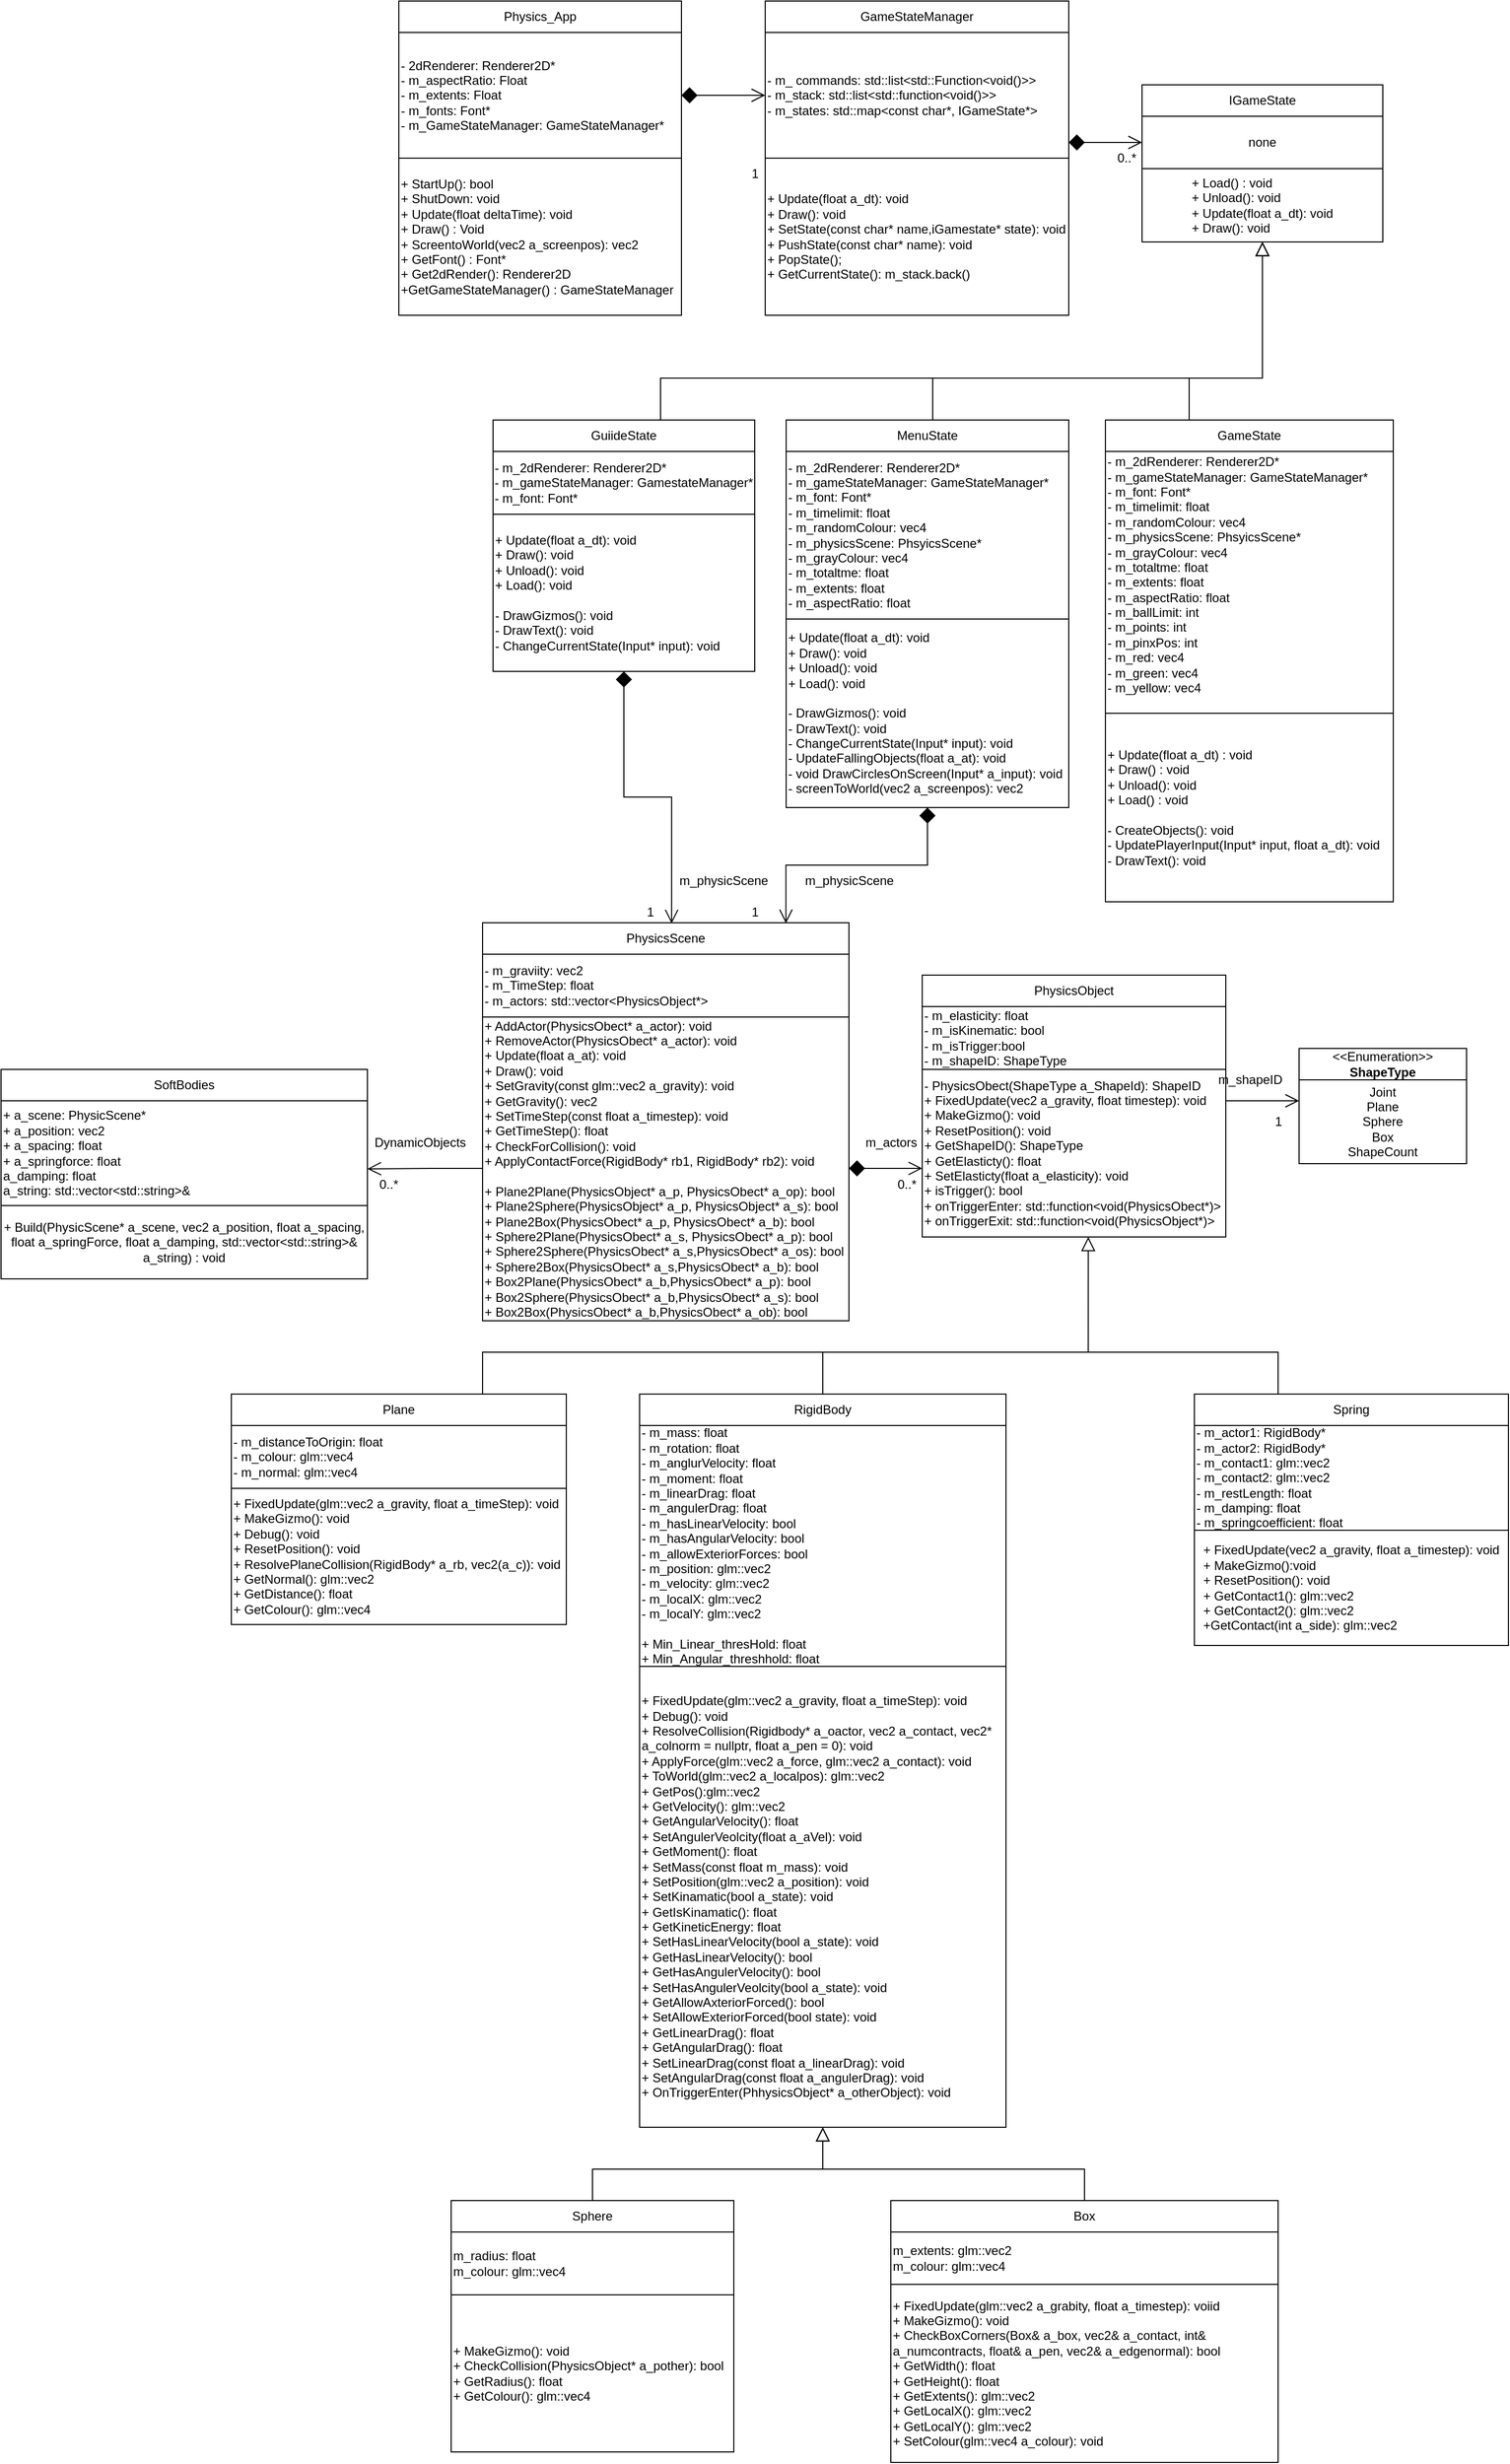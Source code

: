 <mxfile version="14.9.2" type="device"><diagram id="y2foaVJ9MmGZgxcV7MFY" name="Page-1"><mxGraphModel dx="3220" dy="1270" grid="1" gridSize="10" guides="1" tooltips="1" connect="1" arrows="1" fold="1" page="1" pageScale="1" pageWidth="850" pageHeight="1100" math="0" shadow="0"><root><mxCell id="0"/><mxCell id="1" parent="0"/><mxCell id="lzYCken8d5aTNJ9_6vh6-2" value="Physics_App" style="rounded=0;whiteSpace=wrap;html=1;" vertex="1" parent="1"><mxGeometry x="-30" y="30" width="270" height="30" as="geometry"/></mxCell><mxCell id="lzYCken8d5aTNJ9_6vh6-108" style="edgeStyle=orthogonalEdgeStyle;rounded=0;jumpSize=10;orthogonalLoop=1;jettySize=auto;html=1;startArrow=diamond;startFill=1;endArrow=open;endFill=0;startSize=13;endSize=11;strokeColor=#000000;strokeWidth=1;" edge="1" parent="1" source="lzYCken8d5aTNJ9_6vh6-3" target="lzYCken8d5aTNJ9_6vh6-21"><mxGeometry relative="1" as="geometry"/></mxCell><mxCell id="lzYCken8d5aTNJ9_6vh6-3" value="- 2dRenderer: Renderer2D*&lt;br&gt;- m_aspectRatio: Float&lt;br&gt;- m_extents: Float&lt;br&gt;- m_fonts: Font*&lt;br&gt;- m_GameStateManager: GameStateManager*" style="rounded=0;whiteSpace=wrap;html=1;align=left;" vertex="1" parent="1"><mxGeometry x="-30" y="60" width="270" height="120" as="geometry"/></mxCell><mxCell id="lzYCken8d5aTNJ9_6vh6-4" value="+ StartUp(): bool&lt;br&gt;+ ShutDown: void&lt;br&gt;+ Update(float deltaTime): void&lt;br&gt;+ Draw() : Void&lt;br&gt;+ ScreentoWorld(vec2 a_screenpos): vec2&lt;br&gt;+ GetFont() : Font*&lt;br&gt;+ Get2dRender(): Renderer2D&lt;br&gt;+GetGameStateManager() : GameStateManager" style="rounded=0;whiteSpace=wrap;html=1;align=left;" vertex="1" parent="1"><mxGeometry x="-30" y="180" width="270" height="150" as="geometry"/></mxCell><mxCell id="lzYCken8d5aTNJ9_6vh6-18" style="edgeStyle=orthogonalEdgeStyle;rounded=0;orthogonalLoop=1;jettySize=auto;html=1;exitX=0.5;exitY=1;exitDx=0;exitDy=0;" edge="1" parent="1" source="lzYCken8d5aTNJ9_6vh6-4" target="lzYCken8d5aTNJ9_6vh6-4"><mxGeometry relative="1" as="geometry"/></mxCell><mxCell id="lzYCken8d5aTNJ9_6vh6-20" value="GameStateManager" style="rounded=0;whiteSpace=wrap;html=1;" vertex="1" parent="1"><mxGeometry x="320" y="30" width="290" height="30" as="geometry"/></mxCell><mxCell id="lzYCken8d5aTNJ9_6vh6-107" style="edgeStyle=orthogonalEdgeStyle;rounded=0;jumpSize=10;orthogonalLoop=1;jettySize=auto;html=1;entryX=0;entryY=0.5;entryDx=0;entryDy=0;startArrow=diamond;startFill=1;endArrow=open;endFill=0;startSize=13;endSize=11;strokeColor=#000000;strokeWidth=1;" edge="1" parent="1" source="lzYCken8d5aTNJ9_6vh6-21" target="lzYCken8d5aTNJ9_6vh6-24"><mxGeometry relative="1" as="geometry"><Array as="points"><mxPoint x="610" y="165"/><mxPoint x="610" y="165"/></Array></mxGeometry></mxCell><mxCell id="lzYCken8d5aTNJ9_6vh6-21" value="&lt;div&gt;&lt;span&gt;- m_ commands: std::list&amp;lt;std::Function&amp;lt;void()&amp;gt;&amp;gt;&lt;/span&gt;&lt;/div&gt;- m_stack: std::list&amp;lt;std::function&amp;lt;void()&amp;gt;&amp;gt;&lt;br&gt;- m_states: std::map&amp;lt;const char*, IGameState*&amp;gt;" style="rounded=0;whiteSpace=wrap;html=1;align=left;" vertex="1" parent="1"><mxGeometry x="320" y="60" width="290" height="120" as="geometry"/></mxCell><mxCell id="lzYCken8d5aTNJ9_6vh6-22" value="+ Update(float a_dt): void&lt;br&gt;+ Draw(): void&lt;br&gt;+ SetState(const char* name,iGamestate* state): void&lt;br&gt;+ PushState(const char* name): void&lt;br&gt;+ PopState();&lt;br&gt;+ GetCurrentState(): m_stack.back()" style="rounded=0;whiteSpace=wrap;html=1;align=left;" vertex="1" parent="1"><mxGeometry x="320" y="180" width="290" height="150" as="geometry"/></mxCell><mxCell id="lzYCken8d5aTNJ9_6vh6-23" value="IGameState" style="rounded=0;whiteSpace=wrap;html=1;" vertex="1" parent="1"><mxGeometry x="680" y="110" width="230" height="30" as="geometry"/></mxCell><mxCell id="lzYCken8d5aTNJ9_6vh6-24" value="none" style="rounded=0;whiteSpace=wrap;html=1;" vertex="1" parent="1"><mxGeometry x="680" y="140" width="230" height="50" as="geometry"/></mxCell><mxCell id="lzYCken8d5aTNJ9_6vh6-25" value="&lt;div style=&quot;text-align: left&quot;&gt;&lt;span&gt;+ Load() : void&lt;/span&gt;&lt;/div&gt;&lt;div style=&quot;text-align: left&quot;&gt;&lt;span&gt;+ Unload(): void&lt;/span&gt;&lt;/div&gt;&lt;div style=&quot;text-align: left&quot;&gt;&lt;span&gt;+ Update(float a_dt): void&lt;/span&gt;&lt;/div&gt;&lt;div style=&quot;text-align: left&quot;&gt;&lt;span&gt;+ Draw(): void&lt;/span&gt;&lt;/div&gt;" style="rounded=0;whiteSpace=wrap;html=1;" vertex="1" parent="1"><mxGeometry x="680" y="190" width="230" height="70" as="geometry"/></mxCell><mxCell id="lzYCken8d5aTNJ9_6vh6-26" value="PhysicsScene" style="rounded=0;whiteSpace=wrap;html=1;" vertex="1" parent="1"><mxGeometry x="50" y="910" width="350" height="30" as="geometry"/></mxCell><mxCell id="lzYCken8d5aTNJ9_6vh6-114" style="edgeStyle=orthogonalEdgeStyle;rounded=0;jumpSize=10;orthogonalLoop=1;jettySize=auto;html=1;entryX=1;entryY=0.636;entryDx=0;entryDy=0;entryPerimeter=0;startArrow=none;startFill=0;endArrow=open;endFill=0;startSize=13;endSize=11;strokeColor=#000000;strokeWidth=1;" edge="1" parent="1" source="lzYCken8d5aTNJ9_6vh6-27" target="lzYCken8d5aTNJ9_6vh6-103"><mxGeometry relative="1" as="geometry"/></mxCell><mxCell id="lzYCken8d5aTNJ9_6vh6-119" style="edgeStyle=orthogonalEdgeStyle;rounded=0;jumpSize=10;orthogonalLoop=1;jettySize=auto;html=1;entryX=0;entryY=0.591;entryDx=0;entryDy=0;entryPerimeter=0;startArrow=diamond;startFill=1;endArrow=open;endFill=0;startSize=13;endSize=11;strokeColor=#000000;strokeWidth=1;" edge="1" parent="1" source="lzYCken8d5aTNJ9_6vh6-27" target="lzYCken8d5aTNJ9_6vh6-31"><mxGeometry relative="1" as="geometry"/></mxCell><mxCell id="lzYCken8d5aTNJ9_6vh6-27" value="+ AddActor(PhysicsObect* a_actor): void&lt;br&gt;+ RemoveActor(PhysicsObect* a_actor): void&lt;br&gt;+ Update(float a_at): void&lt;br&gt;+ Draw(): void&lt;br&gt;+ SetGravity(const glm::vec2 a_gravity): void&lt;br&gt;+ GetGravity(): vec2&lt;br&gt;+ SetTimeStep(const float a_timestep): void&lt;br&gt;+ GetTimeStep(): float&lt;br&gt;+ CheckForCollision(): void&lt;br&gt;+ ApplyContactForce(RigidBody* rb1, RigidBody* rb2): void&lt;br&gt;&lt;br&gt;+ Plane2Plane(PhysicsObject* a_p, PhysicsObect* a_op): bool&lt;br&gt;+ Plane2Sphere(PhysicsObject* a_p, PhysicsObject* a_s): bool&lt;br&gt;+ Plane2Box(PhysicsObect* a_p, PhysicsObect* a_b): bool&lt;br&gt;+ Sphere2Plane(PhysicsObect* a_s, PhysicsObect* a_p): bool&lt;br&gt;+ Sphere2Sphere(PhysicsObect* a_s,PhysicsObect* a_os): bool&lt;br&gt;+ Sphere2Box(PhysicsObect* a_s,PhysicsObect* a_b): bool&lt;br&gt;+ Box2Plane(PhysicsObect* a_b,PhysicsObect* a_p): bool&lt;br&gt;+ Box2Sphere(PhysicsObect* a_b,PhysicsObect* a_s): bool&lt;br&gt;+ Box2Box(PhysicsObect* a_b,PhysicsObect* a_ob): bool" style="rounded=0;whiteSpace=wrap;html=1;align=left;" vertex="1" parent="1"><mxGeometry x="50" y="999" width="350" height="291" as="geometry"/></mxCell><mxCell id="lzYCken8d5aTNJ9_6vh6-28" value="- m_graviity: vec2&lt;br&gt;- m_TimeStep: float&lt;br&gt;- m_actors: std::vector&amp;lt;PhysicsObject*&amp;gt;&lt;br&gt;" style="rounded=0;whiteSpace=wrap;html=1;align=left;" vertex="1" parent="1"><mxGeometry x="50" y="940" width="350" height="60" as="geometry"/></mxCell><mxCell id="lzYCken8d5aTNJ9_6vh6-29" value="PhysicsObject" style="rounded=0;whiteSpace=wrap;html=1;" vertex="1" parent="1"><mxGeometry x="470" y="960" width="290" height="30" as="geometry"/></mxCell><mxCell id="lzYCken8d5aTNJ9_6vh6-30" value="- m_elasticity: float&lt;br&gt;- m_isKinematic: bool&lt;br&gt;- m_isTrigger:bool&lt;br&gt;- m_shapeID: ShapeType" style="rounded=0;whiteSpace=wrap;html=1;align=left;" vertex="1" parent="1"><mxGeometry x="470" y="990" width="290" height="60" as="geometry"/></mxCell><mxCell id="lzYCken8d5aTNJ9_6vh6-78" style="edgeStyle=orthogonalEdgeStyle;rounded=0;jumpSize=10;orthogonalLoop=1;jettySize=auto;html=1;entryX=0;entryY=0.25;entryDx=0;entryDy=0;startArrow=none;startFill=0;endArrow=open;endFill=0;startSize=13;endSize=11;strokeColor=#000000;strokeWidth=1;" edge="1" parent="1" source="lzYCken8d5aTNJ9_6vh6-31" target="lzYCken8d5aTNJ9_6vh6-72"><mxGeometry relative="1" as="geometry"><Array as="points"><mxPoint x="630" y="1080"/><mxPoint x="630" y="1080"/></Array></mxGeometry></mxCell><mxCell id="lzYCken8d5aTNJ9_6vh6-31" value="- PhysicsObect(ShapeType a_ShapeId): ShapeID&lt;br&gt;+ FixedUpdate(vec2 a_gravity, float timestep): void&lt;br&gt;+ MakeGizmo(): void&lt;br&gt;+ ResetPosition(): void&lt;br&gt;+ GetShapeID(): ShapeType&lt;br&gt;+ GetElasticty(): float&lt;br&gt;+ SetElasticty(float a_elasticity): void&lt;br&gt;+ isTrigger(): bool&lt;br&gt;+ onTriggerEnter: std::function&amp;lt;void(PhysicsObect*)&amp;gt;&amp;nbsp;&lt;br&gt;+ onTriggerExit: std::function&amp;lt;void(PhysicsObject*)&amp;gt;" style="rounded=0;whiteSpace=wrap;html=1;align=left;" vertex="1" parent="1"><mxGeometry x="470" y="1050" width="290" height="160" as="geometry"/></mxCell><mxCell id="lzYCken8d5aTNJ9_6vh6-121" style="edgeStyle=orthogonalEdgeStyle;rounded=0;jumpSize=10;orthogonalLoop=1;jettySize=auto;html=1;entryX=0.547;entryY=1;entryDx=0;entryDy=0;entryPerimeter=0;startArrow=none;startFill=0;endArrow=block;endFill=0;startSize=13;endSize=11;strokeColor=#000000;strokeWidth=1;" edge="1" parent="1" source="lzYCken8d5aTNJ9_6vh6-32" target="lzYCken8d5aTNJ9_6vh6-31"><mxGeometry relative="1" as="geometry"><Array as="points"><mxPoint x="375" y="1320"/><mxPoint x="629" y="1320"/></Array></mxGeometry></mxCell><mxCell id="lzYCken8d5aTNJ9_6vh6-32" value="RigidBody" style="rounded=0;whiteSpace=wrap;html=1;" vertex="1" parent="1"><mxGeometry x="200" y="1360" width="350" height="30" as="geometry"/></mxCell><mxCell id="lzYCken8d5aTNJ9_6vh6-33" value="- m_actor1: RigidBody*&lt;br&gt;- m_actor2: RigidBody*&lt;br&gt;- m_contact1: glm::vec2&lt;br&gt;- m_contact2: glm::vec2&amp;nbsp;&lt;br&gt;- m_restLength: float&lt;br&gt;- m_damping: float&lt;br&gt;- m_springcoefficient: float" style="rounded=0;whiteSpace=wrap;html=1;align=left;" vertex="1" parent="1"><mxGeometry x="730" y="1390" width="300" height="100" as="geometry"/></mxCell><mxCell id="lzYCken8d5aTNJ9_6vh6-34" value="&lt;div&gt;+ FixedUpdate(vec2 a_gravity, float a_timestep): void&lt;/div&gt;&lt;div style=&quot;text-align: left&quot;&gt;+ MakeGizmo():void&lt;/div&gt;&lt;div style=&quot;text-align: left&quot;&gt;+ ResetPosition(): void&lt;/div&gt;&lt;div style=&quot;text-align: left&quot;&gt;+ GetContact1(): glm::vec2&lt;/div&gt;&lt;div style=&quot;text-align: left&quot;&gt;+ GetContact2(): glm::vec2&lt;/div&gt;&lt;div style=&quot;text-align: left&quot;&gt;+GetContact(int a_side): glm::vec2&lt;/div&gt;" style="rounded=0;whiteSpace=wrap;html=1;" vertex="1" parent="1"><mxGeometry x="730" y="1490" width="300" height="110" as="geometry"/></mxCell><mxCell id="lzYCken8d5aTNJ9_6vh6-44" value="1" style="text;html=1;align=center;verticalAlign=middle;resizable=0;points=[];autosize=1;strokeColor=none;" vertex="1" parent="1"><mxGeometry x="300" y="185" width="20" height="20" as="geometry"/></mxCell><mxCell id="lzYCken8d5aTNJ9_6vh6-84" style="edgeStyle=orthogonalEdgeStyle;rounded=0;jumpSize=10;orthogonalLoop=1;jettySize=auto;html=1;entryX=0.5;entryY=1;entryDx=0;entryDy=0;startArrow=none;startFill=0;endArrow=block;endFill=0;startSize=13;endSize=11;strokeColor=#000000;strokeWidth=1;" edge="1" parent="1" source="lzYCken8d5aTNJ9_6vh6-47" target="lzYCken8d5aTNJ9_6vh6-25"><mxGeometry relative="1" as="geometry"><Array as="points"><mxPoint x="725" y="390"/><mxPoint x="795" y="390"/></Array></mxGeometry></mxCell><mxCell id="lzYCken8d5aTNJ9_6vh6-47" value="GameState" style="rounded=0;whiteSpace=wrap;html=1;" vertex="1" parent="1"><mxGeometry x="645" y="430" width="275" height="30" as="geometry"/></mxCell><mxCell id="lzYCken8d5aTNJ9_6vh6-48" value="&lt;span style=&quot;font-family: &amp;#34;helvetica&amp;#34;&quot;&gt;- m_2dRenderer: Renderer2D*&lt;/span&gt;&lt;br&gt;&lt;span&gt;- m_gameStateManager: GameStateManager*&lt;/span&gt;&lt;br&gt;&lt;span&gt;- m_font: Font*&lt;/span&gt;&lt;br&gt;&lt;span&gt;- m_timelimit: float&lt;/span&gt;&lt;br&gt;&lt;span&gt;- m_randomColour: vec4&lt;/span&gt;&lt;br&gt;&lt;span&gt;- m_physicsScene: PhsyicsScene*&lt;/span&gt;&lt;br&gt;&lt;span&gt;- m_grayColour: vec4&lt;/span&gt;&lt;br&gt;&lt;span&gt;- m_totaltme: float&lt;/span&gt;&lt;br&gt;&lt;span&gt;- m_extents: float&lt;/span&gt;&lt;br&gt;&lt;div&gt;&lt;span&gt;- m_aspectRatio: float&lt;/span&gt;&lt;/div&gt;&lt;div&gt;&lt;span&gt;- m_ballLimit: int&lt;/span&gt;&lt;/div&gt;&lt;div&gt;&lt;span&gt;- m_points: int&lt;/span&gt;&lt;/div&gt;&lt;div&gt;&lt;span&gt;- m_pinxPos: int&lt;/span&gt;&lt;/div&gt;&lt;div&gt;&lt;span&gt;- m_red: vec4&lt;/span&gt;&lt;/div&gt;&lt;div&gt;&lt;span&gt;- m_green: vec4&lt;/span&gt;&lt;/div&gt;&lt;div&gt;&lt;span&gt;- m_yellow: vec4&lt;/span&gt;&lt;/div&gt;&lt;div&gt;&lt;span&gt;&lt;br&gt;&lt;/span&gt;&lt;/div&gt;" style="rounded=0;whiteSpace=wrap;html=1;align=left;" vertex="1" parent="1"><mxGeometry x="645" y="460" width="275" height="250" as="geometry"/></mxCell><mxCell id="lzYCken8d5aTNJ9_6vh6-49" value="+ Update(float a_dt) : void&lt;br&gt;+ Draw() : void&lt;br&gt;+ Unload(): void&lt;br&gt;+ Load() : void&lt;br&gt;&lt;br&gt;- CreateObjects(): void&lt;br&gt;- UpdatePlayerInput(Input* input, float a_dt): void&lt;br&gt;- DrawText(): void" style="rounded=0;whiteSpace=wrap;html=1;align=left;" vertex="1" parent="1"><mxGeometry x="645" y="710" width="275" height="180" as="geometry"/></mxCell><mxCell id="lzYCken8d5aTNJ9_6vh6-85" style="edgeStyle=orthogonalEdgeStyle;rounded=0;jumpSize=10;orthogonalLoop=1;jettySize=auto;html=1;entryX=0.5;entryY=1;entryDx=0;entryDy=0;startArrow=none;startFill=0;endArrow=block;endFill=0;startSize=13;endSize=11;strokeColor=#000000;strokeWidth=1;" edge="1" parent="1" source="lzYCken8d5aTNJ9_6vh6-53" target="lzYCken8d5aTNJ9_6vh6-25"><mxGeometry relative="1" as="geometry"><Array as="points"><mxPoint x="480" y="390"/><mxPoint x="795" y="390"/></Array></mxGeometry></mxCell><mxCell id="lzYCken8d5aTNJ9_6vh6-53" value="MenuState" style="rounded=0;whiteSpace=wrap;html=1;" vertex="1" parent="1"><mxGeometry x="340" y="430" width="270" height="30" as="geometry"/></mxCell><mxCell id="lzYCken8d5aTNJ9_6vh6-54" value="&lt;div style=&quot;text-align: left&quot;&gt;&lt;span&gt;- m_2dRenderer: Renderer2D*&lt;/span&gt;&lt;/div&gt;&lt;div style=&quot;text-align: left&quot;&gt;- m_gameStateManager: GamestateManager*&lt;/div&gt;&lt;div style=&quot;text-align: left&quot;&gt;- m_font: Font*&lt;/div&gt;" style="rounded=0;whiteSpace=wrap;html=1;" vertex="1" parent="1"><mxGeometry x="60" y="460" width="250" height="60" as="geometry"/></mxCell><mxCell id="lzYCken8d5aTNJ9_6vh6-113" style="edgeStyle=orthogonalEdgeStyle;rounded=0;jumpSize=10;orthogonalLoop=1;jettySize=auto;html=1;entryX=0.516;entryY=0.022;entryDx=0;entryDy=0;entryPerimeter=0;startArrow=diamond;startFill=1;endArrow=open;endFill=0;startSize=13;endSize=11;strokeColor=#000000;strokeWidth=1;" edge="1" parent="1" source="lzYCken8d5aTNJ9_6vh6-55" target="lzYCken8d5aTNJ9_6vh6-26"><mxGeometry relative="1" as="geometry"/></mxCell><mxCell id="lzYCken8d5aTNJ9_6vh6-55" value="+ Update(float a_dt): void&lt;br&gt;+ Draw(): void&lt;br&gt;+ Unload(): void&lt;br&gt;+ Load(): void&lt;br&gt;&lt;br&gt;- DrawGizmos(): void&lt;br&gt;- DrawText(): void&lt;br&gt;- ChangeCurrentState(Input* input): void" style="rounded=0;whiteSpace=wrap;html=1;align=left;" vertex="1" parent="1"><mxGeometry x="60" y="520" width="250" height="150" as="geometry"/></mxCell><mxCell id="lzYCken8d5aTNJ9_6vh6-86" style="edgeStyle=orthogonalEdgeStyle;rounded=0;jumpSize=10;orthogonalLoop=1;jettySize=auto;html=1;entryX=0.5;entryY=1;entryDx=0;entryDy=0;startArrow=none;startFill=0;endArrow=block;endFill=0;startSize=13;endSize=11;strokeColor=#000000;strokeWidth=1;" edge="1" parent="1" source="lzYCken8d5aTNJ9_6vh6-56" target="lzYCken8d5aTNJ9_6vh6-25"><mxGeometry relative="1" as="geometry"><Array as="points"><mxPoint x="220" y="390"/><mxPoint x="795" y="390"/></Array></mxGeometry></mxCell><mxCell id="lzYCken8d5aTNJ9_6vh6-56" value="GuiideState" style="rounded=0;whiteSpace=wrap;html=1;" vertex="1" parent="1"><mxGeometry x="60" y="430" width="250" height="30" as="geometry"/></mxCell><mxCell id="lzYCken8d5aTNJ9_6vh6-57" value="&lt;span style=&quot;font-family: &amp;#34;helvetica&amp;#34;&quot;&gt;- m_2dRenderer: Renderer2D*&lt;/span&gt;&lt;br&gt;- m_gameStateManager: GameStateManager*&lt;br&gt;- m_font: Font*&lt;br&gt;- m_timelimit: float&lt;br&gt;- m_randomColour: vec4&lt;br&gt;- m_physicsScene: PhsyicsScene*&lt;br&gt;- m_grayColour: vec4&lt;br&gt;- m_totaltme: float&lt;br&gt;- m_extents: float&lt;br&gt;- m_aspectRatio: float" style="rounded=0;whiteSpace=wrap;html=1;align=left;verticalAlign=middle;" vertex="1" parent="1"><mxGeometry x="340" y="460" width="270" height="160" as="geometry"/></mxCell><mxCell id="lzYCken8d5aTNJ9_6vh6-109" style="edgeStyle=orthogonalEdgeStyle;rounded=0;jumpSize=10;orthogonalLoop=1;jettySize=auto;html=1;entryX=0.828;entryY=0.017;entryDx=0;entryDy=0;entryPerimeter=0;startArrow=diamond;startFill=1;endArrow=open;endFill=0;startSize=13;endSize=11;strokeColor=#000000;strokeWidth=1;" edge="1" parent="1" source="lzYCken8d5aTNJ9_6vh6-58" target="lzYCken8d5aTNJ9_6vh6-26"><mxGeometry relative="1" as="geometry"/></mxCell><mxCell id="lzYCken8d5aTNJ9_6vh6-58" value="+ Update(float a_dt): void&lt;br&gt;+ Draw(): void&lt;br&gt;+ Unload(): void&lt;br&gt;+ Load(): void&lt;br&gt;&lt;br&gt;- DrawGizmos(): void&lt;br&gt;- DrawText(): void&lt;br&gt;- ChangeCurrentState(Input* input): void&lt;br&gt;- UpdateFallingObjects(float a_at): void&lt;br&gt;- void DrawCirclesOnScreen(Input* a_input): void&lt;br&gt;- screenToWorld(vec2 a_screenpos): vec2" style="rounded=0;whiteSpace=wrap;html=1;align=left;" vertex="1" parent="1"><mxGeometry x="340" y="620" width="270" height="180" as="geometry"/></mxCell><mxCell id="lzYCken8d5aTNJ9_6vh6-63" value="0..*" style="text;html=1;align=center;verticalAlign=middle;resizable=0;points=[];autosize=1;strokeColor=none;" vertex="1" parent="1"><mxGeometry x="650" y="170" width="30" height="20" as="geometry"/></mxCell><mxCell id="lzYCken8d5aTNJ9_6vh6-69" value="1" style="text;html=1;align=center;verticalAlign=middle;resizable=0;points=[];autosize=1;strokeColor=none;" vertex="1" parent="1"><mxGeometry x="300" y="890" width="20" height="20" as="geometry"/></mxCell><mxCell id="lzYCken8d5aTNJ9_6vh6-70" value="1" style="text;html=1;align=center;verticalAlign=middle;resizable=0;points=[];autosize=1;strokeColor=none;" vertex="1" parent="1"><mxGeometry x="200" y="890" width="20" height="20" as="geometry"/></mxCell><mxCell id="lzYCken8d5aTNJ9_6vh6-71" value="&amp;lt;&amp;lt;Enumeration&amp;gt;&amp;gt;&lt;br&gt;&lt;b&gt;ShapeType&lt;/b&gt;" style="rounded=0;whiteSpace=wrap;html=1;" vertex="1" parent="1"><mxGeometry x="830" y="1030" width="160" height="30" as="geometry"/></mxCell><mxCell id="lzYCken8d5aTNJ9_6vh6-72" value="Joint&lt;br&gt;Plane&lt;br&gt;Sphere&lt;br&gt;Box&lt;br&gt;ShapeCount" style="rounded=0;whiteSpace=wrap;html=1;" vertex="1" parent="1"><mxGeometry x="830" y="1060" width="160" height="80" as="geometry"/></mxCell><mxCell id="lzYCken8d5aTNJ9_6vh6-75" value="1" style="text;html=1;align=center;verticalAlign=middle;resizable=0;points=[];autosize=1;strokeColor=none;" vertex="1" parent="1"><mxGeometry x="800" y="1090" width="20" height="20" as="geometry"/></mxCell><mxCell id="lzYCken8d5aTNJ9_6vh6-76" value="m_shapeID" style="text;html=1;align=center;verticalAlign=middle;resizable=0;points=[];autosize=1;strokeColor=none;" vertex="1" parent="1"><mxGeometry x="742.5" y="1050" width="80" height="20" as="geometry"/></mxCell><mxCell id="lzYCken8d5aTNJ9_6vh6-127" style="edgeStyle=orthogonalEdgeStyle;rounded=0;jumpSize=10;orthogonalLoop=1;jettySize=auto;html=1;startArrow=none;startFill=0;endArrow=none;endFill=0;startSize=13;endSize=11;strokeColor=#000000;strokeWidth=1;" edge="1" parent="1" source="lzYCken8d5aTNJ9_6vh6-88"><mxGeometry relative="1" as="geometry"><mxPoint x="630" y="1320" as="targetPoint"/><Array as="points"><mxPoint x="810" y="1320"/></Array></mxGeometry></mxCell><mxCell id="lzYCken8d5aTNJ9_6vh6-88" value="Spring" style="rounded=0;whiteSpace=wrap;html=1;" vertex="1" parent="1"><mxGeometry x="730" y="1360" width="300" height="30" as="geometry"/></mxCell><mxCell id="lzYCken8d5aTNJ9_6vh6-89" value="- m_mass: float&lt;br&gt;- m_rotation: float&lt;br&gt;- m_anglurVelocity: float&lt;br&gt;- m_moment: float&lt;br&gt;- m_linearDrag: float&lt;br&gt;- m_angulerDrag: float&lt;br&gt;- m_hasLinearVelocity: bool&lt;br&gt;- m_hasAngularVelocity: bool&lt;br&gt;- m_allowExteriorForces: bool&lt;br&gt;- m_position: glm::vec2&lt;br&gt;- m_velocity: glm::vec2&lt;br&gt;- m_localX: glm::vec2&lt;br&gt;- m_localY: glm::vec2&lt;br&gt;&lt;br&gt;+ Min_Linear_thresHold: float&lt;br&gt;+ Min_Angular_threshhold: float" style="rounded=0;whiteSpace=wrap;html=1;align=left;" vertex="1" parent="1"><mxGeometry x="200" y="1390" width="350" height="230" as="geometry"/></mxCell><mxCell id="lzYCken8d5aTNJ9_6vh6-90" value="&lt;span&gt;+ FixedUpdate(glm::vec2 a_gravity, float a_timeStep): void&lt;/span&gt;&lt;br&gt;&lt;span&gt;+ Debug(): void&lt;br&gt;+ ResolveCollision(Rigidbody* a_oactor, vec2 a_contact, vec2* a_colnorm = nullptr, float a_pen = 0): void&lt;br&gt;+ ApplyForce(glm::vec2 a_force, glm::vec2 a_contact): void&lt;br&gt;+ ToWorld(glm::vec2 a_localpos): glm::vec2&lt;br&gt;+ GetPos():glm::vec2&lt;br&gt;+ GetVelocity(): glm::vec2&lt;br&gt;+ GetAngularVelocity(): float&lt;br&gt;+ SetAngulerVeolcity(float a_aVel): void&lt;br&gt;+ GetMoment(): float&lt;br&gt;+ SetMass(const float m_mass): void&lt;br&gt;+ SetPosition(glm::vec2 a_position): void&lt;br&gt;+ SetKinamatic(bool a_state): void&lt;br&gt;+ GetIsKinamatic(): float&lt;br&gt;+ GetKineticEnergy: float&lt;br&gt;+ SetHasLinearVelocity(bool a_state): void&lt;br&gt;+ GetHasLinearVelocity(): bool&lt;br&gt;+ GetHasAngulerVelocity(): bool&lt;br&gt;+ SetHasAngulerVeolcity(bool a_state): void&lt;br&gt;+ GetAllowAxteriorForced(): bool&lt;br&gt;+ SetAllowExteriorForced(bool state): void&lt;br&gt;+ GetLinearDrag(): float&lt;br&gt;+ GetAngularDrag(): float&lt;br&gt;+ SetLinearDrag(const float a_linearDrag): void&lt;br&gt;+ SetAngularDrag(const float a_angulerDrag): void&lt;br&gt;+ OnTriggerEnter(PhhysicsObject* a_otherObject): void&amp;nbsp;&lt;br&gt;&lt;/span&gt;" style="rounded=0;whiteSpace=wrap;html=1;align=left;" vertex="1" parent="1"><mxGeometry x="200" y="1620" width="350" height="440" as="geometry"/></mxCell><mxCell id="lzYCken8d5aTNJ9_6vh6-132" style="edgeStyle=orthogonalEdgeStyle;rounded=0;jumpSize=10;orthogonalLoop=1;jettySize=auto;html=1;startArrow=none;startFill=0;endArrow=none;endFill=0;startSize=13;endSize=11;strokeColor=#000000;strokeWidth=1;" edge="1" parent="1" source="lzYCken8d5aTNJ9_6vh6-91"><mxGeometry relative="1" as="geometry"><mxPoint x="630" y="1320" as="targetPoint"/><Array as="points"><mxPoint x="50" y="1320"/><mxPoint x="630" y="1320"/></Array></mxGeometry></mxCell><mxCell id="lzYCken8d5aTNJ9_6vh6-91" value="Plane" style="rounded=0;whiteSpace=wrap;html=1;" vertex="1" parent="1"><mxGeometry x="-190" y="1360" width="320" height="30" as="geometry"/></mxCell><mxCell id="lzYCken8d5aTNJ9_6vh6-92" value="- m_distanceToOrigin: float&lt;br&gt;- m_colour: glm::vec4&lt;br&gt;- m_normal: glm::vec4" style="rounded=0;whiteSpace=wrap;html=1;align=left;" vertex="1" parent="1"><mxGeometry x="-190" y="1390" width="320" height="60" as="geometry"/></mxCell><mxCell id="lzYCken8d5aTNJ9_6vh6-93" value="+ FixedUpdate(glm::vec2 a_gravity, float a_timeStep): void&lt;br&gt;+ MakeGizmo(): void&lt;br&gt;+ Debug(): void&lt;br&gt;+ ResetPosition(): void&lt;br&gt;+ ResolvePlaneCollision(RigidBody* a_rb, vec2(a_c)): void&lt;br&gt;+ GetNormal(): glm::vec2&lt;br&gt;+ GetDistance(): float&lt;br&gt;+ GetColour(): glm::vec4" style="rounded=0;whiteSpace=wrap;html=1;align=left;" vertex="1" parent="1"><mxGeometry x="-190" y="1450" width="320" height="130" as="geometry"/></mxCell><mxCell id="lzYCken8d5aTNJ9_6vh6-133" style="edgeStyle=orthogonalEdgeStyle;rounded=0;jumpSize=10;orthogonalLoop=1;jettySize=auto;html=1;entryX=0.5;entryY=1;entryDx=0;entryDy=0;startArrow=none;startFill=0;endArrow=block;endFill=0;startSize=13;endSize=11;strokeColor=#000000;strokeWidth=1;" edge="1" parent="1" source="lzYCken8d5aTNJ9_6vh6-94" target="lzYCken8d5aTNJ9_6vh6-90"><mxGeometry relative="1" as="geometry"/></mxCell><mxCell id="lzYCken8d5aTNJ9_6vh6-94" value="Sphere" style="rounded=0;whiteSpace=wrap;html=1;" vertex="1" parent="1"><mxGeometry x="20" y="2130" width="270" height="30" as="geometry"/></mxCell><mxCell id="lzYCken8d5aTNJ9_6vh6-95" value="m_radius: float&lt;br&gt;m_colour: glm::vec4" style="rounded=0;whiteSpace=wrap;html=1;align=left;" vertex="1" parent="1"><mxGeometry x="20" y="2160" width="270" height="60" as="geometry"/></mxCell><mxCell id="lzYCken8d5aTNJ9_6vh6-96" value="+ MakeGizmo(): void&lt;br&gt;+ CheckCollision(PhysicsObject* a_pother): bool&lt;br&gt;+ GetRadius(): float&lt;br&gt;+ GetColour(): glm::vec4" style="rounded=0;whiteSpace=wrap;html=1;align=left;" vertex="1" parent="1"><mxGeometry x="20" y="2220" width="270" height="150" as="geometry"/></mxCell><mxCell id="lzYCken8d5aTNJ9_6vh6-134" style="edgeStyle=orthogonalEdgeStyle;rounded=0;jumpSize=10;orthogonalLoop=1;jettySize=auto;html=1;entryX=0.5;entryY=1;entryDx=0;entryDy=0;startArrow=none;startFill=0;endArrow=block;endFill=0;startSize=13;endSize=11;strokeColor=#000000;strokeWidth=1;" edge="1" parent="1" source="lzYCken8d5aTNJ9_6vh6-97" target="lzYCken8d5aTNJ9_6vh6-90"><mxGeometry relative="1" as="geometry"/></mxCell><mxCell id="lzYCken8d5aTNJ9_6vh6-97" value="Box" style="rounded=0;whiteSpace=wrap;html=1;" vertex="1" parent="1"><mxGeometry x="440" y="2130" width="370" height="30" as="geometry"/></mxCell><mxCell id="lzYCken8d5aTNJ9_6vh6-98" value="m_extents: glm::vec2&lt;br&gt;m_colour: glm::vec4" style="rounded=0;whiteSpace=wrap;html=1;align=left;" vertex="1" parent="1"><mxGeometry x="440" y="2160" width="370" height="50" as="geometry"/></mxCell><mxCell id="lzYCken8d5aTNJ9_6vh6-99" value="&lt;span&gt;+ FixedUpdate(glm::vec2 a_grabity, float a_timestep): voiid&lt;/span&gt;&lt;br&gt;&lt;div&gt;+ MakeGizmo(): void&lt;/div&gt;&lt;div&gt;+ CheckBoxCorners(Box&amp;amp; a_box, vec2&amp;amp; a_contact, int&amp;amp; a_numcontracts, float&amp;amp; a_pen, vec2&amp;amp; a_edgenormal): bool&lt;/div&gt;&lt;div&gt;+ GetWidth(): float&lt;/div&gt;&lt;div&gt;+ GetHeight(): float&lt;/div&gt;&lt;div&gt;+ GetExtents(): glm::vec2&lt;/div&gt;&lt;div&gt;+ GetLocalX(): glm::vec2&lt;/div&gt;&lt;div&gt;+ GetLocalY(): glm::vec2&lt;/div&gt;&lt;div&gt;+ SetColour(glm::vec4 a_colour): void&lt;/div&gt;" style="rounded=0;whiteSpace=wrap;html=1;align=left;" vertex="1" parent="1"><mxGeometry x="440" y="2210" width="370" height="170" as="geometry"/></mxCell><mxCell id="lzYCken8d5aTNJ9_6vh6-103" value="+ a_scene: PhysicScene*&lt;br&gt;+ a_position: vec2&lt;br&gt;+ a_spacing: float&lt;br&gt;+ a_springforce: float&lt;br&gt;a_damping: float&lt;br&gt;a_string: std::vector&amp;lt;std::string&amp;gt;&amp;amp;" style="rounded=0;whiteSpace=wrap;html=1;align=left;" vertex="1" parent="1"><mxGeometry x="-410" y="1075" width="350" height="110" as="geometry"/></mxCell><mxCell id="lzYCken8d5aTNJ9_6vh6-104" value="+ Build(PhysicScene* a_scene, vec2 a_position, float a_spacing,&lt;br&gt;float a_springForce, float a_damping, std::vector&amp;lt;std::string&amp;gt;&amp;amp; a_string) : void" style="rounded=0;whiteSpace=wrap;html=1;" vertex="1" parent="1"><mxGeometry x="-410" y="1180" width="350" height="70" as="geometry"/></mxCell><mxCell id="lzYCken8d5aTNJ9_6vh6-105" value="SoftBodies" style="rounded=0;whiteSpace=wrap;html=1;" vertex="1" parent="1"><mxGeometry x="-410" y="1050" width="350" height="30" as="geometry"/></mxCell><mxCell id="lzYCken8d5aTNJ9_6vh6-115" value="0..*" style="text;html=1;align=center;verticalAlign=middle;resizable=0;points=[];autosize=1;strokeColor=none;" vertex="1" parent="1"><mxGeometry x="-55" y="1150" width="30" height="20" as="geometry"/></mxCell><mxCell id="lzYCken8d5aTNJ9_6vh6-116" value="DynamicObjects" style="text;html=1;align=center;verticalAlign=middle;resizable=0;points=[];autosize=1;strokeColor=none;" vertex="1" parent="1"><mxGeometry x="-60" y="1110" width="100" height="20" as="geometry"/></mxCell><mxCell id="lzYCken8d5aTNJ9_6vh6-128" value="m_actors" style="text;html=1;align=center;verticalAlign=middle;resizable=0;points=[];autosize=1;strokeColor=none;" vertex="1" parent="1"><mxGeometry x="410" y="1110" width="60" height="20" as="geometry"/></mxCell><mxCell id="lzYCken8d5aTNJ9_6vh6-129" value="0..*" style="text;html=1;align=center;verticalAlign=middle;resizable=0;points=[];autosize=1;strokeColor=none;" vertex="1" parent="1"><mxGeometry x="440" y="1150" width="30" height="20" as="geometry"/></mxCell><mxCell id="lzYCken8d5aTNJ9_6vh6-130" value="m_physicScene" style="text;html=1;align=center;verticalAlign=middle;resizable=0;points=[];autosize=1;strokeColor=none;" vertex="1" parent="1"><mxGeometry x="350" y="860" width="100" height="20" as="geometry"/></mxCell><mxCell id="lzYCken8d5aTNJ9_6vh6-131" value="m_physicScene" style="text;html=1;align=center;verticalAlign=middle;resizable=0;points=[];autosize=1;strokeColor=none;" vertex="1" parent="1"><mxGeometry x="230" y="860" width="100" height="20" as="geometry"/></mxCell></root></mxGraphModel></diagram></mxfile>